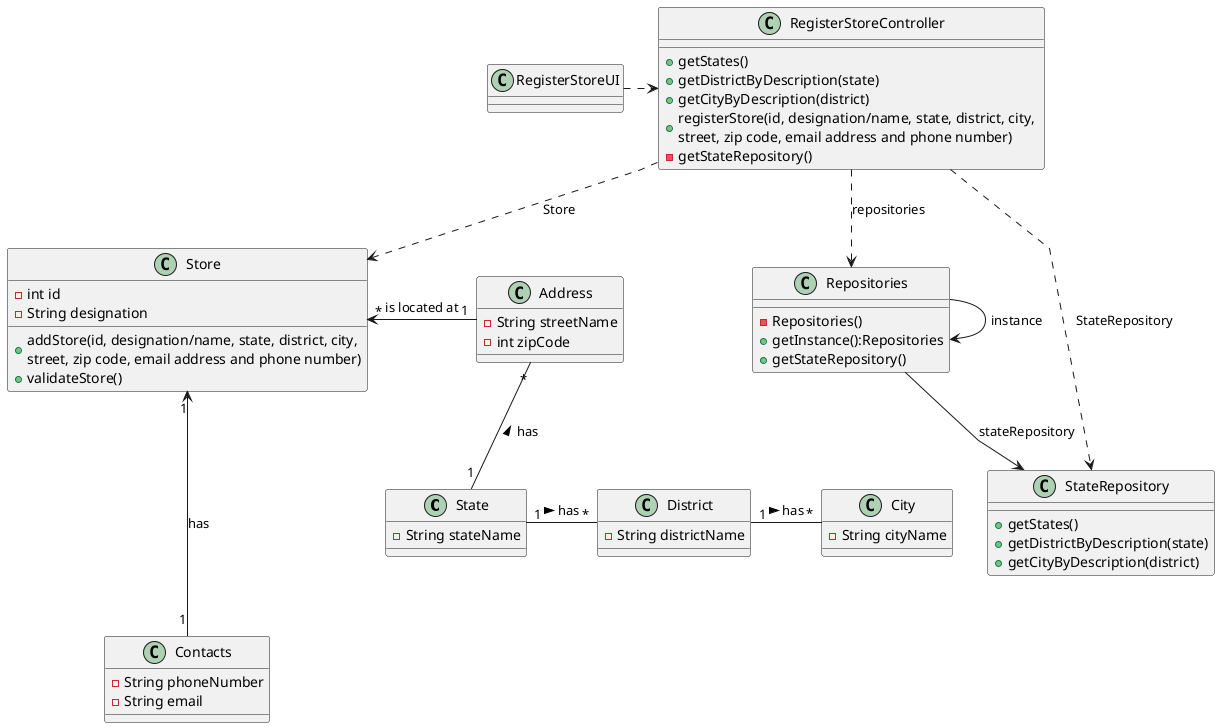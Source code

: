 @startuml

'skinparam monochrome true
skinparam packageStyle rectangle
skinparam shadowing false
skinparam linetype polyline
'skinparam linetype orto
'skinparam classAttributeIconSize 0
'left to right direction

class State {
    - String stateName
}

class District {
    - String districtName

}

class City {
    - String cityName

}

class Address {
    -String streetName
    -int zipCode
}

class Contacts {
    -String phoneNumber
    -String email
}

class Repositories {
    -Repositories()
    +getInstance():Repositories
    +getStateRepository()
}

class Store {
    -int id
    -String designation
    +addStore(id, designation/name, state, district, city, \nstreet, zip code, email address and phone number)
    +validateStore()
}

class RegisterStoreController {
    +getStates()
    +getDistrictByDescription(state)
    +getCityByDescription(district)
    +registerStore(id, designation/name, state, district, city, \nstreet, zip code, email address and phone number)
    -getStateRepository()
}

class StateRepository {
    +getStates()
    +getDistrictByDescription(state)
    +getCityByDescription(district)
}

class RegisterStoreUI {

}

Repositories -> Repositories:instance
Repositories --> StateRepository: stateRepository
RegisterStoreController ..> Repositories : repositories
RegisterStoreController ..> StateRepository : StateRepository
RegisterStoreController ..> Store : Store
RegisterStoreUI .right.> RegisterStoreController
Address "1" -left-> "*"  Store : is located at
State "1" -up- "*" Address: has >
District "1" -right- "*" City : has >
State "1" -right- "*" District : has >
Contacts "1" -up--> "1" Store: has

@enduml